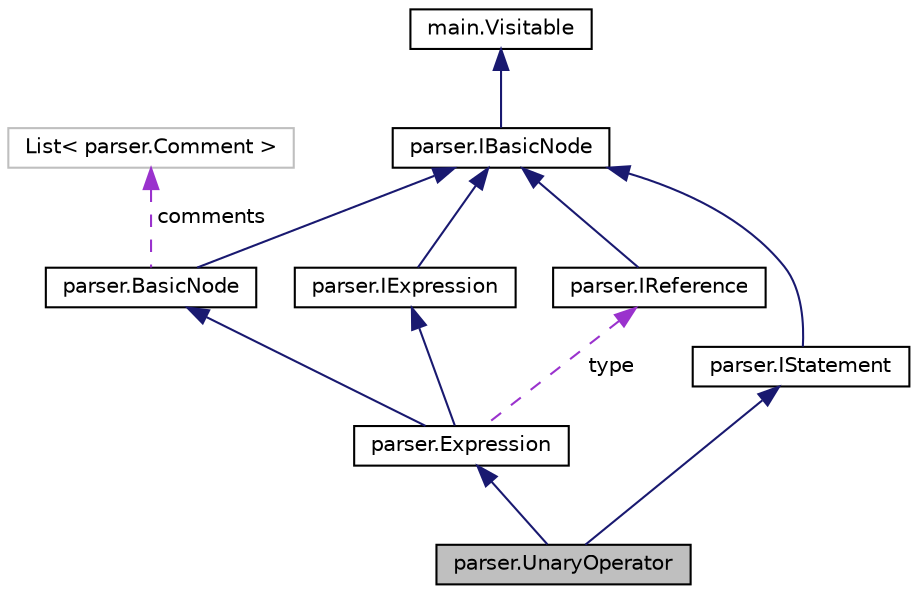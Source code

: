 digraph "parser.UnaryOperator"
{
  edge [fontname="Helvetica",fontsize="10",labelfontname="Helvetica",labelfontsize="10"];
  node [fontname="Helvetica",fontsize="10",shape=record];
  Node1 [label="parser.UnaryOperator",height=0.2,width=0.4,color="black", fillcolor="grey75", style="filled", fontcolor="black"];
  Node2 -> Node1 [dir="back",color="midnightblue",fontsize="10",style="solid"];
  Node2 [label="parser.Expression",height=0.2,width=0.4,color="black", fillcolor="white", style="filled",URL="$classparser_1_1_expression.html"];
  Node3 -> Node2 [dir="back",color="midnightblue",fontsize="10",style="solid"];
  Node3 [label="parser.BasicNode",height=0.2,width=0.4,color="black", fillcolor="white", style="filled",URL="$classparser_1_1_basic_node.html"];
  Node4 -> Node3 [dir="back",color="midnightblue",fontsize="10",style="solid"];
  Node4 [label="parser.IBasicNode",height=0.2,width=0.4,color="black", fillcolor="white", style="filled",URL="$interfaceparser_1_1_i_basic_node.html"];
  Node5 -> Node4 [dir="back",color="midnightblue",fontsize="10",style="solid"];
  Node5 [label="main.Visitable",height=0.2,width=0.4,color="black", fillcolor="white", style="filled",URL="$interfacemain_1_1_visitable.html"];
  Node6 -> Node3 [dir="back",color="darkorchid3",fontsize="10",style="dashed",label=" comments" ];
  Node6 [label="List\< parser.Comment \>",height=0.2,width=0.4,color="grey75", fillcolor="white", style="filled"];
  Node7 -> Node2 [dir="back",color="midnightblue",fontsize="10",style="solid"];
  Node7 [label="parser.IExpression",height=0.2,width=0.4,color="black", fillcolor="white", style="filled",URL="$interfaceparser_1_1_i_expression.html"];
  Node4 -> Node7 [dir="back",color="midnightblue",fontsize="10",style="solid"];
  Node8 -> Node2 [dir="back",color="darkorchid3",fontsize="10",style="dashed",label=" type" ];
  Node8 [label="parser.IReference",height=0.2,width=0.4,color="black", fillcolor="white", style="filled",URL="$interfaceparser_1_1_i_reference.html"];
  Node4 -> Node8 [dir="back",color="midnightblue",fontsize="10",style="solid"];
  Node9 -> Node1 [dir="back",color="midnightblue",fontsize="10",style="solid"];
  Node9 [label="parser.IStatement",height=0.2,width=0.4,color="black", fillcolor="white", style="filled",URL="$interfaceparser_1_1_i_statement.html"];
  Node4 -> Node9 [dir="back",color="midnightblue",fontsize="10",style="solid"];
}

